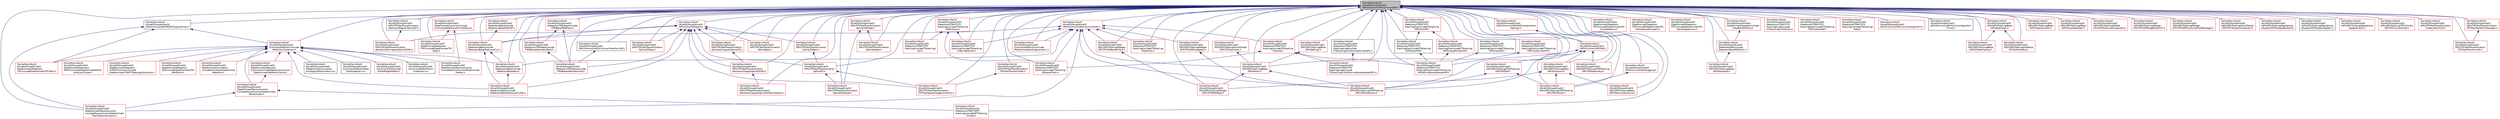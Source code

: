 digraph "/home/travis/build/AliceO2Group/AliceO2/GPU/Common/GPUCommonDef.h"
{
 // INTERACTIVE_SVG=YES
  bgcolor="transparent";
  edge [fontname="Helvetica",fontsize="10",labelfontname="Helvetica",labelfontsize="10"];
  node [fontname="Helvetica",fontsize="10",shape=record];
  Node3 [label="/home/travis/build\l/AliceO2Group/AliceO2\l/GPU/Common/GPUCommonDef.h",height=0.2,width=0.4,color="black", fillcolor="grey75", style="filled", fontcolor="black"];
  Node3 -> Node4 [dir="back",color="midnightblue",fontsize="10",style="solid",fontname="Helvetica"];
  Node4 [label="/home/travis/build\l/AliceO2Group/AliceO2\l/Common/MathUtils/include\l/MathUtils/Cartesian.h",height=0.2,width=0.4,color="red",URL="$dc/d73/Cartesian_8h.html"];
  Node4 -> Node5 [dir="back",color="midnightblue",fontsize="10",style="solid",fontname="Helvetica"];
  Node5 [label="/home/travis/build\l/AliceO2Group/AliceO2\l/Common/Field/include\l/Field/MagFieldFast.h",height=0.2,width=0.4,color="red",URL="$da/df4/MagFieldFast_8h.html",tooltip="Definition of the fast magnetic field parametrization MagFieldFast. "];
  Node4 -> Node35 [dir="back",color="midnightblue",fontsize="10",style="solid",fontname="Helvetica"];
  Node35 [label="/home/travis/build\l/AliceO2Group/AliceO2\l/Common/MathUtils/src\l/Cartesian.cxx",height=0.2,width=0.4,color="black",URL="$dc/d59/Cartesian_8cxx.html"];
  Node4 -> Node36 [dir="back",color="midnightblue",fontsize="10",style="solid",fontname="Helvetica"];
  Node36 [label="/home/travis/build\l/AliceO2Group/AliceO2\l/Common/MathUtils/test\l/testCartesian.cxx",height=0.2,width=0.4,color="black",URL="$de/d33/testCartesian_8cxx.html"];
  Node4 -> Node37 [dir="back",color="midnightblue",fontsize="10",style="solid",fontname="Helvetica"];
  Node37 [label="/home/travis/build\l/AliceO2Group/AliceO2\l/DataFormats/Detectors\l/Common/include/DetectorsCommon\lDataFormats/DetMatrixCache.h",height=0.2,width=0.4,color="red",URL="$d4/d20/DetMatrixCache_8h.html"];
  Node37 -> Node39 [dir="back",color="midnightblue",fontsize="10",style="solid",fontname="Helvetica"];
  Node39 [label="/home/travis/build\l/AliceO2Group/AliceO2\l/DataFormats/Reconstruction\l/include/ReconstructionDataFormats\l/BaseCluster.h",height=0.2,width=0.4,color="red",URL="$d4/de2/BaseCluster_8h.html"];
  Node39 -> Node82 [dir="back",color="midnightblue",fontsize="10",style="solid",fontname="Helvetica"];
  Node82 [label="/home/travis/build\l/AliceO2Group/AliceO2\l/DataFormats/Reconstruction\l/include/ReconstructionDataFormats\l/TrackParametrization.h",height=0.2,width=0.4,color="red",URL="$d2/d98/TrackParametrization_8h.html"];
  Node39 -> Node230 [dir="back",color="midnightblue",fontsize="10",style="solid",fontname="Helvetica"];
  Node230 [label="/home/travis/build\l/AliceO2Group/AliceO2\l/Detectors/ITSMFT/MFT\l/tracking/include/MFTTracking\l/Cluster.h",height=0.2,width=0.4,color="red",URL="$d5/df9/Detectors_2ITSMFT_2MFT_2tracking_2include_2MFTTracking_2Cluster_8h.html"];
  Node4 -> Node325 [dir="back",color="midnightblue",fontsize="10",style="solid",fontname="Helvetica"];
  Node325 [label="/home/travis/build\l/AliceO2Group/AliceO2\l/DataFormats/Detectors\l/EMCAL/include/DataFormatsEMCAL\l/AnalysisCluster.h",height=0.2,width=0.4,color="red",URL="$d8/da3/AnalysisCluster_8h.html"];
  Node4 -> Node332 [dir="back",color="midnightblue",fontsize="10",style="solid",fontname="Helvetica"];
  Node332 [label="/home/travis/build\l/AliceO2Group/AliceO2\l/DataFormats/Detectors\l/ITSMFT/common/include\l/DataFormatsITSMFT/TopologyDictionary.h",height=0.2,width=0.4,color="red",URL="$d1/d08/TopologyDictionary_8h.html",tooltip="Definition of the ClusterTopology class. "];
  Node4 -> Node347 [dir="back",color="midnightblue",fontsize="10",style="solid",fontname="Helvetica"];
  Node347 [label="/home/travis/build\l/AliceO2Group/AliceO2\l/DataFormats/Detectors\l/TPC/include/DataFormatsTPC/Defs.h",height=0.2,width=0.4,color="red",URL="$d1/d73/Defs_8h.html"];
  Node4 -> Node473 [dir="back",color="midnightblue",fontsize="10",style="solid",fontname="Helvetica"];
  Node473 [label="/home/travis/build\l/AliceO2Group/AliceO2\l/DataFormats/Detectors\l/ZDC/include/DataFormatsZDC\l/RecEvent.h",height=0.2,width=0.4,color="red",URL="$d0/dad/RecEvent_8h.html",tooltip="Class to describe reconstructed ZDC event (single BC with signal in one of detectors) ..."];
  Node4 -> Node39 [dir="back",color="midnightblue",fontsize="10",style="solid",fontname="Helvetica"];
  Node4 -> Node475 [dir="back",color="midnightblue",fontsize="10",style="solid",fontname="Helvetica"];
  Node475 [label="/home/travis/build\l/AliceO2Group/AliceO2\l/DataFormats/Reconstruction\l/include/ReconstructionDataFormats\l/Vertex.h",height=0.2,width=0.4,color="red",URL="$d3/d6f/DataFormats_2Reconstruction_2include_2ReconstructionDataFormats_2Vertex_8h.html"];
  Node4 -> Node498 [dir="back",color="midnightblue",fontsize="10",style="solid",fontname="Helvetica"];
  Node498 [label="/home/travis/build\l/AliceO2Group/AliceO2\l/DataFormats/simulation\l/include/SimulationDataFormat\l/BaseHits.h",height=0.2,width=0.4,color="red",URL="$d4/d25/BaseHits_8h.html"];
  Node4 -> Node601 [dir="back",color="midnightblue",fontsize="10",style="solid",fontname="Helvetica"];
  Node601 [label="/home/travis/build\l/AliceO2Group/AliceO2\l/DataFormats/simulation\l/src/DigitizationContext.cxx",height=0.2,width=0.4,color="black",URL="$df/dc2/DigitizationContext_8cxx.html"];
  Node4 -> Node608 [dir="back",color="midnightblue",fontsize="10",style="solid",fontname="Helvetica"];
  Node608 [label="/home/travis/build\l/AliceO2Group/AliceO2\l/Detectors/Base/include\l/DetectorsBase/MatLayerCylSet.h",height=0.2,width=0.4,color="red",URL="$d9/da9/MatLayerCylSet_8h.html",tooltip="Declarations for the wrapper for the set of cylindrical material layers. "];
  Node4 -> Node610 [dir="back",color="midnightblue",fontsize="10",style="solid",fontname="Helvetica"];
  Node610 [label="/home/travis/build\l/AliceO2Group/AliceO2\l/Detectors/Base/include\l/DetectorsBase/Ray.h",height=0.2,width=0.4,color="red",URL="$d4/d1b/Ray_8h.html"];
  Node610 -> Node608 [dir="back",color="midnightblue",fontsize="10",style="solid",fontname="Helvetica"];
  Node3 -> Node661 [dir="back",color="midnightblue",fontsize="10",style="solid",fontname="Helvetica"];
  Node661 [label="/home/travis/build\l/AliceO2Group/AliceO2\l/Common/MathUtils/include\l/MathUtils/detail/trigonometric.h",height=0.2,width=0.4,color="red",URL="$dd/d7d/trigonometric_8h.html"];
  Node3 -> Node922 [dir="back",color="midnightblue",fontsize="10",style="solid",fontname="Helvetica"];
  Node922 [label="/home/travis/build\l/AliceO2Group/AliceO2\l/DataFormats/common/include\l/CommonDataFormat/TimeStamp.h",height=0.2,width=0.4,color="red",URL="$df/d5d/common_2include_2CommonDataFormat_2TimeStamp_8h.html"];
  Node922 -> Node1015 [dir="back",color="midnightblue",fontsize="10",style="solid",fontname="Helvetica"];
  Node1015 [label="/home/travis/build\l/AliceO2Group/AliceO2\l/DataFormats/Detectors\l/TPC/include/DataFormatsTPC\l/Digit.h",height=0.2,width=0.4,color="red",URL="$d3/d7d/DataFormats_2Detectors_2TPC_2include_2DataFormatsTPC_2Digit_8h.html"];
  Node922 -> Node475 [dir="back",color="midnightblue",fontsize="10",style="solid",fontname="Helvetica"];
  Node3 -> Node1022 [dir="back",color="midnightblue",fontsize="10",style="solid",fontname="Helvetica"];
  Node1022 [label="/home/travis/build\l/AliceO2Group/AliceO2\l/DataFormats/Detectors\l/TPC/include/DataFormatsTPC\l/ClusterNative.h",height=0.2,width=0.4,color="red",URL="$de/dcd/ClusterNative_8h.html",tooltip="Class of a TPC cluster in TPC-native coordinates (row, time) "];
  Node3 -> Node1027 [dir="back",color="midnightblue",fontsize="10",style="solid",fontname="Helvetica"];
  Node1027 [label="/home/travis/build\l/AliceO2Group/AliceO2\l/DataFormats/Detectors\l/TPC/include/DataFormatsTPC\l/CompressedClusters.h",height=0.2,width=0.4,color="red",URL="$d2/d7d/CompressedClusters_8h.html",tooltip="Container to store compressed TPC cluster data. "];
  Node3 -> Node1015 [dir="back",color="midnightblue",fontsize="10",style="solid",fontname="Helvetica"];
  Node3 -> Node1032 [dir="back",color="midnightblue",fontsize="10",style="solid",fontname="Helvetica"];
  Node1032 [label="/home/travis/build\l/AliceO2Group/AliceO2\l/DataFormats/Detectors\l/TPC/include/DataFormatsTPC\l/ZeroSuppression.h",height=0.2,width=0.4,color="red",URL="$dd/d04/ZeroSuppression_8h.html",tooltip="Definitions of TPC Zero Suppression Data Headers. "];
  Node3 -> Node1042 [dir="back",color="midnightblue",fontsize="10",style="solid",fontname="Helvetica"];
  Node1042 [label="/home/travis/build\l/AliceO2Group/AliceO2\l/DataFormats/Headers/include\l/Headers/RDHAny.h",height=0.2,width=0.4,color="red",URL="$d6/d89/RDHAny_8h.html"];
  Node1042 -> Node1056 [dir="back",color="midnightblue",fontsize="10",style="solid",fontname="Helvetica"];
  Node1056 [label="/home/travis/build\l/AliceO2Group/AliceO2\l/Detectors/Raw/include\l/DetectorsRaw/RDHUtils.h",height=0.2,width=0.4,color="red",URL="$d6/dec/Raw_2include_2DetectorsRaw_2RDHUtils_8h.html"];
  Node1056 -> Node1140 [dir="back",color="midnightblue",fontsize="10",style="solid",fontname="Helvetica"];
  Node1140 [label="/home/travis/build\l/AliceO2Group/AliceO2\l/GPU/GPUTracking/Base\l/GPURawData.h",height=0.2,width=0.4,color="red",URL="$d4/dbe/GPURawData_8h.html"];
  Node3 -> Node82 [dir="back",color="midnightblue",fontsize="10",style="solid",fontname="Helvetica"];
  Node3 -> Node1141 [dir="back",color="midnightblue",fontsize="10",style="solid",fontname="Helvetica"];
  Node1141 [label="/home/travis/build\l/AliceO2Group/AliceO2\l/Detectors/Base/include\l/DetectorsBase/MatCell.h",height=0.2,width=0.4,color="red",URL="$db/dba/MatCell_8h.html",tooltip="Declarations for material properties of the cell (voxel) "];
  Node1141 -> Node1142 [dir="back",color="midnightblue",fontsize="10",style="solid",fontname="Helvetica"];
  Node1142 [label="/home/travis/build\l/AliceO2Group/AliceO2\l/Detectors/Base/include\l/DetectorsBase/MatLayerCyl.h",height=0.2,width=0.4,color="red",URL="$da/df3/MatLayerCyl_8h.html",tooltip="Declarations for single cylindrical material layer class. "];
  Node1142 -> Node608 [dir="back",color="midnightblue",fontsize="10",style="solid",fontname="Helvetica"];
  Node1142 -> Node610 [dir="back",color="midnightblue",fontsize="10",style="solid",fontname="Helvetica"];
  Node3 -> Node1142 [dir="back",color="midnightblue",fontsize="10",style="solid",fontname="Helvetica"];
  Node3 -> Node608 [dir="back",color="midnightblue",fontsize="10",style="solid",fontname="Helvetica"];
  Node3 -> Node610 [dir="back",color="midnightblue",fontsize="10",style="solid",fontname="Helvetica"];
  Node3 -> Node823 [dir="back",color="midnightblue",fontsize="10",style="solid",fontname="Helvetica"];
  Node823 [label="/home/travis/build\l/AliceO2Group/AliceO2\l/Detectors/ITSMFT/ITS\l/tracking/cuda/include\l/ITStrackingCUDA/ClusterLinesGPU.h",height=0.2,width=0.4,color="black",URL="$d1/d4c/ClusterLinesGPU_8h.html",tooltip="GPU-compliant version of ClusterLines, for the moment separated, might create a common traits for Clu..."];
  Node823 -> Node817 [dir="back",color="midnightblue",fontsize="10",style="solid",fontname="Helvetica"];
  Node817 [label="/home/travis/build\l/AliceO2Group/AliceO2\l/Detectors/ITSMFT/ITS\l/tracking/cuda/include\l/ITStrackingCUDA/DeviceStoreVertexerGPU.h",height=0.2,width=0.4,color="red",URL="$dc/d8a/DeviceStoreVertexerGPU_8h.html"];
  Node3 -> Node817 [dir="back",color="midnightblue",fontsize="10",style="solid",fontname="Helvetica"];
  Node3 -> Node1143 [dir="back",color="midnightblue",fontsize="10",style="solid",fontname="Helvetica"];
  Node1143 [label="/home/travis/build\l/AliceO2Group/AliceO2\l/Detectors/ITSMFT/ITS\l/tracking/cuda/include\l/ITStrackingCUDA/Utils.h",height=0.2,width=0.4,color="red",URL="$d8/def/Detectors_2ITSMFT_2ITS_2tracking_2cuda_2include_2ITStrackingCUDA_2Utils_8h.html"];
  Node3 -> Node1146 [dir="back",color="midnightblue",fontsize="10",style="solid",fontname="Helvetica"];
  Node1146 [label="/home/travis/build\l/AliceO2Group/AliceO2\l/Detectors/ITSMFT/ITS\l/tracking/hip/include/ITStracking\lHIP/ArrayHIP.h",height=0.2,width=0.4,color="black",URL="$de/d49/ArrayHIP_8h.html"];
  Node1146 -> Node819 [dir="back",color="midnightblue",fontsize="10",style="solid",fontname="Helvetica"];
  Node819 [label="/home/travis/build\l/AliceO2Group/AliceO2\l/Detectors/ITSMFT/ITS\l/tracking/hip/include/ITStracking\lHIP/DeviceStoreVertexerHIP.h",height=0.2,width=0.4,color="red",URL="$d4/d1e/DeviceStoreVertexerHIP_8h.html",tooltip="This class serves as memory interface for GPU vertexer. It will access needed data structures from de..."];
  Node3 -> Node824 [dir="back",color="midnightblue",fontsize="10",style="solid",fontname="Helvetica"];
  Node824 [label="/home/travis/build\l/AliceO2Group/AliceO2\l/Detectors/ITSMFT/ITS\l/tracking/hip/include/ITStracking\lHIP/ClusterLinesHIP.h",height=0.2,width=0.4,color="red",URL="$d2/dc8/ClusterLinesHIP_8h.html",tooltip="GPU-compliant version of ClusterLines, for the moment separated, might create a common traits for Clu..."];
  Node824 -> Node819 [dir="back",color="midnightblue",fontsize="10",style="solid",fontname="Helvetica"];
  Node3 -> Node1147 [dir="back",color="midnightblue",fontsize="10",style="solid",fontname="Helvetica"];
  Node1147 [label="/home/travis/build\l/AliceO2Group/AliceO2\l/Detectors/ITSMFT/ITS\l/tracking/hip/include/ITStracking\lHIP/ContextHIP.h",height=0.2,width=0.4,color="red",URL="$d6/dea/ContextHIP_8h.html"];
  Node3 -> Node819 [dir="back",color="midnightblue",fontsize="10",style="solid",fontname="Helvetica"];
  Node3 -> Node1150 [dir="back",color="midnightblue",fontsize="10",style="solid",fontname="Helvetica"];
  Node1150 [label="/home/travis/build\l/AliceO2Group/AliceO2\l/Detectors/ITSMFT/ITS\l/tracking/hip/include/ITStracking\lHIP/UniquePointerHIP.h",height=0.2,width=0.4,color="red",URL="$d1/d7c/UniquePointerHIP_8h.html"];
  Node1150 -> Node819 [dir="back",color="midnightblue",fontsize="10",style="solid",fontname="Helvetica"];
  Node3 -> Node1151 [dir="back",color="midnightblue",fontsize="10",style="solid",fontname="Helvetica"];
  Node1151 [label="/home/travis/build\l/AliceO2Group/AliceO2\l/Detectors/ITSMFT/ITS\l/tracking/hip/include/ITStracking\lHIP/UtilsHIP.h",height=0.2,width=0.4,color="red",URL="$d8/d28/UtilsHIP_8h.html"];
  Node1151 -> Node1150 [dir="back",color="midnightblue",fontsize="10",style="solid",fontname="Helvetica"];
  Node1151 -> Node1152 [dir="back",color="midnightblue",fontsize="10",style="solid",fontname="Helvetica"];
  Node1152 [label="/home/travis/build\l/AliceO2Group/AliceO2\l/Detectors/ITSMFT/ITS\l/tracking/hip/include/ITStracking\lHIP/VectorHIP.h",height=0.2,width=0.4,color="black",URL="$dd/dda/VectorHIP_8h.html"];
  Node1152 -> Node819 [dir="back",color="midnightblue",fontsize="10",style="solid",fontname="Helvetica"];
  Node3 -> Node1152 [dir="back",color="midnightblue",fontsize="10",style="solid",fontname="Helvetica"];
  Node3 -> Node1153 [dir="back",color="midnightblue",fontsize="10",style="solid",fontname="Helvetica"];
  Node1153 [label="/home/travis/build\l/AliceO2Group/AliceO2\l/Detectors/ITSMFT/ITS\l/tracking/include/ITStracking/\lCell.h",height=0.2,width=0.4,color="red",URL="$d3/d78/Detectors_2ITSMFT_2ITS_2tracking_2include_2ITStracking_2Cell_8h.html"];
  Node3 -> Node1154 [dir="back",color="midnightblue",fontsize="10",style="solid",fontname="Helvetica"];
  Node1154 [label="/home/travis/build\l/AliceO2Group/AliceO2\l/Detectors/ITSMFT/ITS\l/tracking/include/ITStracking\l/Definitions.h",height=0.2,width=0.4,color="red",URL="$df/d3d/Definitions_8h.html"];
  Node1154 -> Node1153 [dir="back",color="midnightblue",fontsize="10",style="solid",fontname="Helvetica"];
  Node1154 -> Node1162 [dir="back",color="midnightblue",fontsize="10",style="solid",fontname="Helvetica"];
  Node1162 [label="/home/travis/build\l/AliceO2Group/AliceO2\l/Detectors/ITSMFT/ITS\l/tracking/include/ITStracking\l/IndexTableUtils.h",height=0.2,width=0.4,color="red",URL="$dc/ddf/ITS_2tracking_2include_2ITStracking_2IndexTableUtils_8h.html"];
  Node1154 -> Node826 [dir="back",color="midnightblue",fontsize="10",style="solid",fontname="Helvetica"];
  Node826 [label="/home/travis/build\l/AliceO2Group/AliceO2\l/Detectors/ITSMFT/ITS\l/tracking/include/ITStracking\l/VertexerTraits.h",height=0.2,width=0.4,color="red",URL="$d2/dd6/VertexerTraits_8h.html",tooltip="Class to compute the primary vertex in ITS from tracklets. "];
  Node3 -> Node1162 [dir="back",color="midnightblue",fontsize="10",style="solid",fontname="Helvetica"];
  Node3 -> Node812 [dir="back",color="midnightblue",fontsize="10",style="solid",fontname="Helvetica"];
  Node812 [label="/home/travis/build\l/AliceO2Group/AliceO2\l/Detectors/ITSMFT/ITS\l/tracking/include/ITStracking\l/MathUtils.h",height=0.2,width=0.4,color="red",URL="$dc/d3e/MathUtils_8h.html"];
  Node3 -> Node1164 [dir="back",color="midnightblue",fontsize="10",style="solid",fontname="Helvetica"];
  Node1164 [label="/home/travis/build\l/AliceO2Group/AliceO2\l/Detectors/ITSMFT/ITS\l/tracking/include/ITStracking/\lRoad.h",height=0.2,width=0.4,color="red",URL="$d4/d5a/ITS_2tracking_2include_2ITStracking_2Road_8h.html"];
  Node3 -> Node828 [dir="back",color="midnightblue",fontsize="10",style="solid",fontname="Helvetica"];
  Node828 [label="/home/travis/build\l/AliceO2Group/AliceO2\l/Detectors/ITSMFT/ITS\l/tracking/include/ITStracking\l/Tracklet.h",height=0.2,width=0.4,color="red",URL="$d8/db3/ITSMFT_2ITS_2tracking_2include_2ITStracking_2Tracklet_8h.html"];
  Node828 -> Node817 [dir="back",color="midnightblue",fontsize="10",style="solid",fontname="Helvetica"];
  Node828 -> Node819 [dir="back",color="midnightblue",fontsize="10",style="solid",fontname="Helvetica"];
  Node828 -> Node826 [dir="back",color="midnightblue",fontsize="10",style="solid",fontname="Helvetica"];
  Node3 -> Node826 [dir="back",color="midnightblue",fontsize="10",style="solid",fontname="Helvetica"];
  Node3 -> Node230 [dir="back",color="midnightblue",fontsize="10",style="solid",fontname="Helvetica"];
  Node3 -> Node1056 [dir="back",color="midnightblue",fontsize="10",style="solid",fontname="Helvetica"];
  Node3 -> Node1167 [dir="back",color="midnightblue",fontsize="10",style="solid",fontname="Helvetica"];
  Node1167 [label="/home/travis/build\l/AliceO2Group/AliceO2\l/Detectors/TRD/base/include\l/TRDBase/GeometryBase.h",height=0.2,width=0.4,color="red",URL="$d8/d06/TRD_2base_2include_2TRDBase_2GeometryBase_8h.html"];
  Node1167 -> Node1168 [dir="back",color="midnightblue",fontsize="10",style="solid",fontname="Helvetica"];
  Node1168 [label="/home/travis/build\l/AliceO2Group/AliceO2\l/Detectors/TRD/base/include\l/TRDBase/GeometryFlat.h",height=0.2,width=0.4,color="red",URL="$df/d06/GeometryFlat_8h.html"];
  Node3 -> Node1168 [dir="back",color="midnightblue",fontsize="10",style="solid",fontname="Helvetica"];
  Node3 -> Node1171 [dir="back",color="midnightblue",fontsize="10",style="solid",fontname="Helvetica"];
  Node1171 [label="/home/travis/build\l/AliceO2Group/AliceO2\l/Detectors/TRD/base/include\l/TRDBase/PadPlane.h",height=0.2,width=0.4,color="red",URL="$da/de4/PadPlane_8h.html"];
  Node1171 -> Node1167 [dir="back",color="midnightblue",fontsize="10",style="solid",fontname="Helvetica"];
  Node1171 -> Node1168 [dir="back",color="midnightblue",fontsize="10",style="solid",fontname="Helvetica"];
  Node3 -> Node1173 [dir="back",color="midnightblue",fontsize="10",style="solid",fontname="Helvetica"];
  Node1173 [label="/home/travis/build\l/AliceO2Group/AliceO2\l/GPU/Common/GPUCommonAlgorithm.h",height=0.2,width=0.4,color="red",URL="$dd/d0b/GPUCommonAlgorithm_8h.html"];
  Node3 -> Node1183 [dir="back",color="midnightblue",fontsize="10",style="solid",fontname="Helvetica"];
  Node1183 [label="/home/travis/build\l/AliceO2Group/AliceO2\l/GPU/Common/GPUCommonAlgorithm\lThrust.h",height=0.2,width=0.4,color="black",URL="$d0/d79/GPUCommonAlgorithmThrust_8h.html"];
  Node3 -> Node1184 [dir="back",color="midnightblue",fontsize="10",style="solid",fontname="Helvetica"];
  Node1184 [label="/home/travis/build\l/AliceO2Group/AliceO2\l/GPU/Common/GPUCommonMath.h",height=0.2,width=0.4,color="red",URL="$d6/da2/GPUCommonMath_8h.html"];
  Node1184 -> Node661 [dir="back",color="midnightblue",fontsize="10",style="solid",fontname="Helvetica"];
  Node1184 -> Node82 [dir="back",color="midnightblue",fontsize="10",style="solid",fontname="Helvetica"];
  Node1184 -> Node1142 [dir="back",color="midnightblue",fontsize="10",style="solid",fontname="Helvetica"];
  Node1184 -> Node610 [dir="back",color="midnightblue",fontsize="10",style="solid",fontname="Helvetica"];
  Node1184 -> Node1162 [dir="back",color="midnightblue",fontsize="10",style="solid",fontname="Helvetica"];
  Node1184 -> Node812 [dir="back",color="midnightblue",fontsize="10",style="solid",fontname="Helvetica"];
  Node1184 -> Node828 [dir="back",color="midnightblue",fontsize="10",style="solid",fontname="Helvetica"];
  Node1184 -> Node826 [dir="back",color="midnightblue",fontsize="10",style="solid",fontname="Helvetica"];
  Node1184 -> Node1185 [dir="back",color="midnightblue",fontsize="10",style="solid",fontname="Helvetica"];
  Node1185 [label="/home/travis/build\l/AliceO2Group/AliceO2\l/GPU/GPUTracking/Base\l/GPUParam.h",height=0.2,width=0.4,color="red",URL="$df/d13/GPUParam_8h.html"];
  Node1185 -> Node1273 [dir="back",color="midnightblue",fontsize="10",style="solid",fontname="Helvetica"];
  Node1273 [label="/home/travis/build\l/AliceO2Group/AliceO2\l/GPU/GPUTracking/Merger\l/GPUTPCGMMerger.h",height=0.2,width=0.4,color="red",URL="$d4/dcf/GPUTPCGMMerger_8h.html"];
  Node1185 -> Node1277 [dir="back",color="midnightblue",fontsize="10",style="solid",fontname="Helvetica"];
  Node1277 [label="/home/travis/build\l/AliceO2Group/AliceO2\l/GPU/GPUTracking/TRDTracking\l/GPUTRDInterfaces.h",height=0.2,width=0.4,color="red",URL="$df/d77/GPUTRDInterfaces_8h.html"];
  Node1184 -> Node1283 [dir="back",color="midnightblue",fontsize="10",style="solid",fontname="Helvetica"];
  Node1283 [label="/home/travis/build\l/AliceO2Group/AliceO2\l/GPU/GPUTracking/Merger\l/GPUTPCGMBorderTrack.h",height=0.2,width=0.4,color="red",URL="$d8/dd4/GPUTPCGMBorderTrack_8h.html"];
  Node1283 -> Node1273 [dir="back",color="midnightblue",fontsize="10",style="solid",fontname="Helvetica"];
  Node1184 -> Node1291 [dir="back",color="midnightblue",fontsize="10",style="solid",fontname="Helvetica"];
  Node1291 [label="/home/travis/build\l/AliceO2Group/AliceO2\l/GPU/GPUTracking/Merger\l/GPUTPCGMPropagator.h",height=0.2,width=0.4,color="red",URL="$d0/dd8/GPUTPCGMPropagator_8h.html"];
  Node1291 -> Node1277 [dir="back",color="midnightblue",fontsize="10",style="solid",fontname="Helvetica"];
  Node1184 -> Node1277 [dir="back",color="midnightblue",fontsize="10",style="solid",fontname="Helvetica"];
  Node3 -> Node1317 [dir="back",color="midnightblue",fontsize="10",style="solid",fontname="Helvetica"];
  Node1317 [label="/home/travis/build\l/AliceO2Group/AliceO2\l/GPU/Common/GPUCommonTransform3D.h",height=0.2,width=0.4,color="black",URL="$d0/d53/GPUCommonTransform3D_8h.html"];
  Node1317 -> Node1168 [dir="back",color="midnightblue",fontsize="10",style="solid",fontname="Helvetica"];
  Node3 -> Node1318 [dir="back",color="midnightblue",fontsize="10",style="solid",fontname="Helvetica"];
  Node1318 [label="/home/travis/build\l/AliceO2Group/AliceO2\l/GPU/Common/GPUDef.h",height=0.2,width=0.4,color="red",URL="$d2/d6d/GPUDef_8h.html"];
  Node1318 -> Node1185 [dir="back",color="midnightblue",fontsize="10",style="solid",fontname="Helvetica"];
  Node1318 -> Node1320 [dir="back",color="midnightblue",fontsize="10",style="solid",fontname="Helvetica"];
  Node1320 [label="/home/travis/build\l/AliceO2Group/AliceO2\l/GPU/GPUTracking/Base\l/GPUProcessor.h",height=0.2,width=0.4,color="red",URL="$d6/d57/GPUProcessor_8h.html"];
  Node1320 -> Node1321 [dir="back",color="midnightblue",fontsize="10",style="solid",fontname="Helvetica"];
  Node1321 [label="/home/travis/build\l/AliceO2Group/AliceO2\l/GPU/GPUTracking/Base\l/GPUMemoryResource.h",height=0.2,width=0.4,color="red",URL="$d5/da6/GPUMemoryResource_8h.html"];
  Node1320 -> Node1273 [dir="back",color="midnightblue",fontsize="10",style="solid",fontname="Helvetica"];
  Node1320 -> Node1281 [dir="back",color="midnightblue",fontsize="10",style="solid",fontname="Helvetica"];
  Node1281 [label="/home/travis/build\l/AliceO2Group/AliceO2\l/GPU/GPUTracking/TRDTracking\l/GPUTRDTracker.h",height=0.2,width=0.4,color="red",URL="$dd/d44/GPUTRDTracker_8h.html",tooltip="Online TRD tracker based on extrapolated TPC tracks. "];
  Node1318 -> Node1365 [dir="back",color="midnightblue",fontsize="10",style="solid",fontname="Helvetica"];
  Node1365 [label="/home/travis/build\l/AliceO2Group/AliceO2\l/GPU/GPUTracking/TRDTracking\l/GPUTRDGeometry.h",height=0.2,width=0.4,color="red",URL="$d6/d05/GPUTRDGeometry_8h.html"];
  Node1318 -> Node1277 [dir="back",color="midnightblue",fontsize="10",style="solid",fontname="Helvetica"];
  Node1318 -> Node1281 [dir="back",color="midnightblue",fontsize="10",style="solid",fontname="Helvetica"];
  Node3 -> Node1369 [dir="back",color="midnightblue",fontsize="10",style="solid",fontname="Helvetica"];
  Node1369 [label="/home/travis/build\l/AliceO2Group/AliceO2\l/GPU/Common/GPUDefConstantsAnd\lSettings.h",height=0.2,width=0.4,color="red",URL="$d2/d37/GPUDefConstantsAndSettings_8h.html"];
  Node1369 -> Node1318 [dir="back",color="midnightblue",fontsize="10",style="solid",fontname="Helvetica"];
  Node3 -> Node1387 [dir="back",color="midnightblue",fontsize="10",style="solid",fontname="Helvetica"];
  Node1387 [label="/home/travis/build\l/AliceO2Group/AliceO2\l/GPU/Common/GPULogging.h",height=0.2,width=0.4,color="red",URL="$df/ddc/GPULogging_8h.html"];
  Node1387 -> Node1281 [dir="back",color="midnightblue",fontsize="10",style="solid",fontname="Helvetica"];
  Node3 -> Node1397 [dir="back",color="midnightblue",fontsize="10",style="solid",fontname="Helvetica"];
  Node1397 [label="/home/travis/build\l/AliceO2Group/AliceO2\l/GPU/Common/GPUROOTCartesianFwd.h",height=0.2,width=0.4,color="black",URL="$d1/da8/GPUROOTCartesianFwd_8h.html"];
  Node1397 -> Node4 [dir="back",color="midnightblue",fontsize="10",style="solid",fontname="Helvetica"];
  Node1397 -> Node347 [dir="back",color="midnightblue",fontsize="10",style="solid",fontname="Helvetica"];
  Node1397 -> Node82 [dir="back",color="midnightblue",fontsize="10",style="solid",fontname="Helvetica"];
  Node3 -> Node1185 [dir="back",color="midnightblue",fontsize="10",style="solid",fontname="Helvetica"];
  Node3 -> Node1375 [dir="back",color="midnightblue",fontsize="10",style="solid",fontname="Helvetica"];
  Node1375 [label="/home/travis/build\l/AliceO2Group/AliceO2\l/GPU/GPUTracking/Base\l/GPUSettings.h",height=0.2,width=0.4,color="red",URL="$dd/dc6/GPUSettings_8h.html"];
  Node1375 -> Node1185 [dir="back",color="midnightblue",fontsize="10",style="solid",fontname="Helvetica"];
  Node3 -> Node1398 [dir="back",color="midnightblue",fontsize="10",style="solid",fontname="Helvetica"];
  Node1398 [label="/home/travis/build\l/AliceO2Group/AliceO2\l/GPU/GPUTracking/Base\l/GPUDataTypes.h",height=0.2,width=0.4,color="red",URL="$d4/dc5/GPUDataTypes_8h.html"];
  Node1398 -> Node1399 [dir="back",color="midnightblue",fontsize="10",style="solid",fontname="Helvetica"];
  Node1399 [label="/home/travis/build\l/AliceO2Group/AliceO2\l/GPU/GPUTracking/Base\l/GPUO2FakeClasses.h",height=0.2,width=0.4,color="red",URL="$da/d28/GPUO2FakeClasses_8h.html"];
  Node1398 -> Node1401 [dir="back",color="midnightblue",fontsize="10",style="solid",fontname="Helvetica"];
  Node1401 [label="/home/travis/build\l/AliceO2Group/AliceO2\l/GPU/GPUTracking/Interface\l/GPUO2Interface.h",height=0.2,width=0.4,color="red",URL="$dc/dae/GPUO2Interface_8h.html"];
  Node3 -> Node1399 [dir="back",color="midnightblue",fontsize="10",style="solid",fontname="Helvetica"];
  Node3 -> Node1402 [dir="back",color="midnightblue",fontsize="10",style="solid",fontname="Helvetica"];
  Node1402 [label="/home/travis/build\l/AliceO2Group/AliceO2\l/GPU/GPUTracking/Base\l/GPUOutputControl.h",height=0.2,width=0.4,color="red",URL="$d5/d5b/GPUOutputControl_8h.html"];
  Node3 -> Node1321 [dir="back",color="midnightblue",fontsize="10",style="solid",fontname="Helvetica"];
  Node3 -> Node1320 [dir="back",color="midnightblue",fontsize="10",style="solid",fontname="Helvetica"];
  Node3 -> Node1403 [dir="back",color="midnightblue",fontsize="10",style="solid",fontname="Helvetica"];
  Node1403 [label="/home/travis/build\l/AliceO2Group/AliceO2\l/GPU/GPUTracking/Base\l/GPUHostDataTypes.h",height=0.2,width=0.4,color="red",URL="$d6/d20/GPUHostDataTypes_8h.html"];
  Node3 -> Node1140 [dir="back",color="midnightblue",fontsize="10",style="solid",fontname="Helvetica"];
  Node3 -> Node1404 [dir="back",color="midnightblue",fontsize="10",style="solid",fontname="Helvetica"];
  Node1404 [label="/home/travis/build\l/AliceO2Group/AliceO2\l/GPU/GPUTracking/Global\l/AliHLTGPUDumpComponent.h",height=0.2,width=0.4,color="red",URL="$d7/d0e/AliHLTGPUDumpComponent_8h.html"];
  Node3 -> Node1401 [dir="back",color="midnightblue",fontsize="10",style="solid",fontname="Helvetica"];
  Node3 -> Node1283 [dir="back",color="midnightblue",fontsize="10",style="solid",fontname="Helvetica"];
  Node3 -> Node1405 [dir="back",color="midnightblue",fontsize="10",style="solid",fontname="Helvetica"];
  Node1405 [label="/home/travis/build\l/AliceO2Group/AliceO2\l/GPU/GPUTracking/Merger\l/GPUTPCGMMergedTrackHit.h",height=0.2,width=0.4,color="red",URL="$d3/dcc/GPUTPCGMMergedTrackHit_8h.html"];
  Node3 -> Node1273 [dir="back",color="midnightblue",fontsize="10",style="solid",fontname="Helvetica"];
  Node3 -> Node1406 [dir="back",color="midnightblue",fontsize="10",style="solid",fontname="Helvetica"];
  Node1406 [label="/home/travis/build\l/AliceO2Group/AliceO2\l/GPU/GPUTracking/Merger\l/GPUTPCGMPolynomialFieldManager.h",height=0.2,width=0.4,color="red",URL="$d2/d7d/GPUTPCGMPolynomialFieldManager_8h.html"];
  Node3 -> Node1291 [dir="back",color="midnightblue",fontsize="10",style="solid",fontname="Helvetica"];
  Node3 -> Node1407 [dir="back",color="midnightblue",fontsize="10",style="solid",fontname="Helvetica"];
  Node1407 [label="/home/travis/build\l/AliceO2Group/AliceO2\l/GPU/GPUTracking/SliceTracker\l/GPUTPCGeometry.h",height=0.2,width=0.4,color="red",URL="$d6/d1b/GPUTPCGeometry_8h.html"];
  Node1407 -> Node1185 [dir="back",color="midnightblue",fontsize="10",style="solid",fontname="Helvetica"];
  Node3 -> Node1408 [dir="back",color="midnightblue",fontsize="10",style="solid",fontname="Helvetica"];
  Node1408 [label="/home/travis/build\l/AliceO2Group/AliceO2\l/GPU/GPUTracking/SliceTracker\l/GPUTPCTrackerComponent.h",height=0.2,width=0.4,color="red",URL="$dd/d8f/GPUTPCTrackerComponent_8h.html"];
  Node3 -> Node1409 [dir="back",color="midnightblue",fontsize="10",style="solid",fontname="Helvetica"];
  Node1409 [label="/home/travis/build\l/AliceO2Group/AliceO2\l/GPU/GPUTracking/Standalone\l/display/GPUDisplayBackend.h",height=0.2,width=0.4,color="red",URL="$d7/dba/GPUDisplayBackend_8h.html"];
  Node3 -> Node1416 [dir="back",color="midnightblue",fontsize="10",style="solid",fontname="Helvetica"];
  Node1416 [label="/home/travis/build\l/AliceO2Group/AliceO2\l/GPU/GPUTracking/Standalone\l/display/GPUDisplayShaders.h",height=0.2,width=0.4,color="black",URL="$d5/d7c/GPUDisplayShaders_8h.html"];
  Node3 -> Node1417 [dir="back",color="midnightblue",fontsize="10",style="solid",fontname="Helvetica"];
  Node1417 [label="/home/travis/build\l/AliceO2Group/AliceO2\l/GPU/Utils/FlatObject.h",height=0.2,width=0.4,color="red",URL="$db/dff/FlatObject_8h.html",tooltip="Definition of FlatObject class. "];
  Node1417 -> Node1142 [dir="back",color="midnightblue",fontsize="10",style="solid",fontname="Helvetica"];
  Node1417 -> Node608 [dir="back",color="midnightblue",fontsize="10",style="solid",fontname="Helvetica"];
  Node1417 -> Node1168 [dir="back",color="midnightblue",fontsize="10",style="solid",fontname="Helvetica"];
  Node1417 -> Node1420 [dir="back",color="midnightblue",fontsize="10",style="solid",fontname="Helvetica"];
  Node1420 [label="/home/travis/build\l/AliceO2Group/AliceO2\l/GPU/TPCFastTransformation\l/devtools/IrregularSpline1D.h",height=0.2,width=0.4,color="red",URL="$d4/de4/IrregularSpline1D_8h.html",tooltip="Definition of IrregularSpline1D class. "];
  Node1420 -> Node1422 [dir="back",color="midnightblue",fontsize="10",style="solid",fontname="Helvetica"];
  Node1422 [label="/home/travis/build\l/AliceO2Group/AliceO2\l/GPU/TPCFastTransformation\l/devtools/IrregularSpline2D3D.h",height=0.2,width=0.4,color="red",URL="$d8/d4b/IrregularSpline2D3D_8h.html",tooltip="Definition of IrregularSpline2D3D class. "];
  Node1422 -> Node1425 [dir="back",color="midnightblue",fontsize="10",style="solid",fontname="Helvetica"];
  Node1425 [label="/home/travis/build\l/AliceO2Group/AliceO2\l/GPU/TPCFastTransformation\l/devtools/IrregularSpline2D3DCalibrator.h",height=0.2,width=0.4,color="red",URL="$d4/dc9/IrregularSpline2D3DCalibrator_8h.html",tooltip="Definition of IrregularSpline2D3DCalibrator class. "];
  Node1417 -> Node1422 [dir="back",color="midnightblue",fontsize="10",style="solid",fontname="Helvetica"];
  Node1417 -> Node1426 [dir="back",color="midnightblue",fontsize="10",style="solid",fontname="Helvetica"];
  Node1426 [label="/home/travis/build\l/AliceO2Group/AliceO2\l/GPU/TPCFastTransformation\l/devtools/SemiregularSpline2D3D.h",height=0.2,width=0.4,color="red",URL="$d3/d05/SemiregularSpline2D3D_8h.html",tooltip="Definition of SemiregularSpline2D3D class. "];
  Node1417 -> Node1428 [dir="back",color="midnightblue",fontsize="10",style="solid",fontname="Helvetica"];
  Node1428 [label="/home/travis/build\l/AliceO2Group/AliceO2\l/GPU/TPCFastTransformation\l/Spline1DSpec.h",height=0.2,width=0.4,color="red",URL="$d0/d51/Spline1DSpec_8h.html",tooltip="Definition of Spline1DSpec class. "];
  Node1417 -> Node1430 [dir="back",color="midnightblue",fontsize="10",style="solid",fontname="Helvetica"];
  Node1430 [label="/home/travis/build\l/AliceO2Group/AliceO2\l/GPU/TPCFastTransformation\l/SplineSpec.h",height=0.2,width=0.4,color="red",URL="$db/d58/SplineSpec_8h.html",tooltip="Definition of SplineSpec class. "];
  Node1417 -> Node1442 [dir="back",color="midnightblue",fontsize="10",style="solid",fontname="Helvetica"];
  Node1442 [label="/home/travis/build\l/AliceO2Group/AliceO2\l/GPU/TPCFastTransformation\l/Spline2DSpec.h",height=0.2,width=0.4,color="red",URL="$d7/d2f/Spline2DSpec_8h.html",tooltip="Definition of Spline2DSpec class. "];
  Node1442 -> Node1438 [dir="back",color="midnightblue",fontsize="10",style="solid",fontname="Helvetica"];
  Node1438 [label="/home/travis/build\l/AliceO2Group/AliceO2\l/GPU/TPCFastTransformation\l/Spline2D.h",height=0.2,width=0.4,color="red",URL="$dd/d27/Spline2D_8h.html",tooltip="Definition of Spline2D class. "];
  Node1438 -> Node1436 [dir="back",color="midnightblue",fontsize="10",style="solid",fontname="Helvetica"];
  Node1436 [label="/home/travis/build\l/AliceO2Group/AliceO2\l/GPU/TPCFastTransformation\l/Spline2DHelper.h",height=0.2,width=0.4,color="red",URL="$da/da3/Spline2DHelper_8h.html",tooltip="Definition of Spline2DHelper class. "];
  Node1438 -> Node1441 [dir="back",color="midnightblue",fontsize="10",style="solid",fontname="Helvetica"];
  Node1441 [label="/home/travis/build\l/AliceO2Group/AliceO2\l/GPU/TPCFastTransformation\l/TPCFastSpaceChargeCorrection.h",height=0.2,width=0.4,color="red",URL="$d8/d93/TPCFastSpaceChargeCorrection_8h.html",tooltip="Definition of TPCFastSpaceChargeCorrection class. "];
  Node1417 -> Node1438 [dir="back",color="midnightblue",fontsize="10",style="solid",fontname="Helvetica"];
  Node1417 -> Node1441 [dir="back",color="midnightblue",fontsize="10",style="solid",fontname="Helvetica"];
  Node3 -> Node1443 [dir="back",color="midnightblue",fontsize="10",style="solid",fontname="Helvetica"];
  Node1443 [label="/home/travis/build\l/AliceO2Group/AliceO2\l/GPU/GPUTracking/Standalone\l/qa/genEvents.h",height=0.2,width=0.4,color="red",URL="$d7/d2d/genEvents_8h.html"];
  Node3 -> Node1257 [dir="back",color="midnightblue",fontsize="10",style="solid",fontname="Helvetica"];
  Node1257 [label="/home/travis/build\l/AliceO2Group/AliceO2\l/GPU/GPUTracking/TPCConvert\l/GPUTPCConvertImpl.h",height=0.2,width=0.4,color="red",URL="$d1/d2e/GPUTPCConvertImpl_8h.html"];
  Node3 -> Node1444 [dir="back",color="midnightblue",fontsize="10",style="solid",fontname="Helvetica"];
  Node1444 [label="/home/travis/build\l/AliceO2Group/AliceO2\l/GPU/TPCFastTransformation\l/ChebyshevFit1D.h",height=0.2,width=0.4,color="red",URL="$d0/d70/ChebyshevFit1D_8h.html",tooltip="Definition of ChebyshevFit1D class. "];
  Node3 -> Node1420 [dir="back",color="midnightblue",fontsize="10",style="solid",fontname="Helvetica"];
  Node3 -> Node1422 [dir="back",color="midnightblue",fontsize="10",style="solid",fontname="Helvetica"];
  Node3 -> Node1425 [dir="back",color="midnightblue",fontsize="10",style="solid",fontname="Helvetica"];
  Node3 -> Node1446 [dir="back",color="midnightblue",fontsize="10",style="solid",fontname="Helvetica"];
  Node1446 [label="/home/travis/build\l/AliceO2Group/AliceO2\l/GPU/TPCFastTransformation\l/devtools/RegularSpline1D.h",height=0.2,width=0.4,color="black",URL="$d2/d57/RegularSpline1D_8h.html",tooltip="Definition of IrregularSpline1D class. "];
  Node1446 -> Node1426 [dir="back",color="midnightblue",fontsize="10",style="solid",fontname="Helvetica"];
  Node3 -> Node1426 [dir="back",color="midnightblue",fontsize="10",style="solid",fontname="Helvetica"];
  Node3 -> Node1428 [dir="back",color="midnightblue",fontsize="10",style="solid",fontname="Helvetica"];
  Node3 -> Node1430 [dir="back",color="midnightblue",fontsize="10",style="solid",fontname="Helvetica"];
  Node3 -> Node1435 [dir="back",color="midnightblue",fontsize="10",style="solid",fontname="Helvetica"];
  Node1435 [label="/home/travis/build\l/AliceO2Group/AliceO2\l/GPU/TPCFastTransformation\l/Spline1DHelper.h",height=0.2,width=0.4,color="red",URL="$de/dc8/Spline1DHelper_8h.html",tooltip="Definition of Spline1DHelper class. "];
  Node1435 -> Node1436 [dir="back",color="midnightblue",fontsize="10",style="solid",fontname="Helvetica"];
  Node1435 -> Node1433 [dir="back",color="midnightblue",fontsize="10",style="solid",fontname="Helvetica"];
  Node1433 [label="/home/travis/build\l/AliceO2Group/AliceO2\l/GPU/TPCFastTransformation\l/SplineHelper.h",height=0.2,width=0.4,color="red",URL="$de/d4d/SplineHelper_8h.html",tooltip="Definition of SplineHelper class. "];
  Node3 -> Node1442 [dir="back",color="midnightblue",fontsize="10",style="solid",fontname="Helvetica"];
  Node3 -> Node1438 [dir="back",color="midnightblue",fontsize="10",style="solid",fontname="Helvetica"];
  Node3 -> Node1436 [dir="back",color="midnightblue",fontsize="10",style="solid",fontname="Helvetica"];
  Node3 -> Node1433 [dir="back",color="midnightblue",fontsize="10",style="solid",fontname="Helvetica"];
  Node3 -> Node1447 [dir="back",color="midnightblue",fontsize="10",style="solid",fontname="Helvetica"];
  Node1447 [label="/home/travis/build\l/AliceO2Group/AliceO2\l/GPU/TPCFastTransformation\l/TPCFastTransformGeo.h",height=0.2,width=0.4,color="red",URL="$d5/dde/TPCFastTransformGeo_8h.html",tooltip="Definition of TPCFastTransformGeo class. "];
  Node1447 -> Node1441 [dir="back",color="midnightblue",fontsize="10",style="solid",fontname="Helvetica"];
  Node3 -> Node1441 [dir="back",color="midnightblue",fontsize="10",style="solid",fontname="Helvetica"];
  Node3 -> Node1448 [dir="back",color="midnightblue",fontsize="10",style="solid",fontname="Helvetica"];
  Node1448 [label="/home/travis/build\l/AliceO2Group/AliceO2\l/GPU/TPCFastTransformation\l/TPCFastTransformManager.h",height=0.2,width=0.4,color="red",URL="$d5/d2a/TPCFastTransformManager_8h.html",tooltip="Definition of TPCFastTransformManager class. "];
  Node1448 -> Node1449 [dir="back",color="midnightblue",fontsize="10",style="solid",fontname="Helvetica"];
  Node1449 [label="/home/travis/build\l/AliceO2Group/AliceO2\l/GPU/TPCFastTransformation\l/TPCFastTransformQA.h",height=0.2,width=0.4,color="red",URL="$d0/db6/TPCFastTransformQA_8h.html"];
  Node3 -> Node1449 [dir="back",color="midnightblue",fontsize="10",style="solid",fontname="Helvetica"];
  Node3 -> Node1450 [dir="back",color="midnightblue",fontsize="10",style="solid",fontname="Helvetica"];
  Node1450 [label="/home/travis/build\l/AliceO2Group/AliceO2\l/GPU/GPUTracking/TRDTracking\l/GPUTRDDef.h",height=0.2,width=0.4,color="red",URL="$d7/d4f/GPUTRDDef_8h.html"];
  Node1450 -> Node1277 [dir="back",color="midnightblue",fontsize="10",style="solid",fontname="Helvetica"];
  Node1450 -> Node1281 [dir="back",color="midnightblue",fontsize="10",style="solid",fontname="Helvetica"];
  Node3 -> Node1365 [dir="back",color="midnightblue",fontsize="10",style="solid",fontname="Helvetica"];
  Node3 -> Node1277 [dir="back",color="midnightblue",fontsize="10",style="solid",fontname="Helvetica"];
  Node3 -> Node1281 [dir="back",color="midnightblue",fontsize="10",style="solid",fontname="Helvetica"];
}
